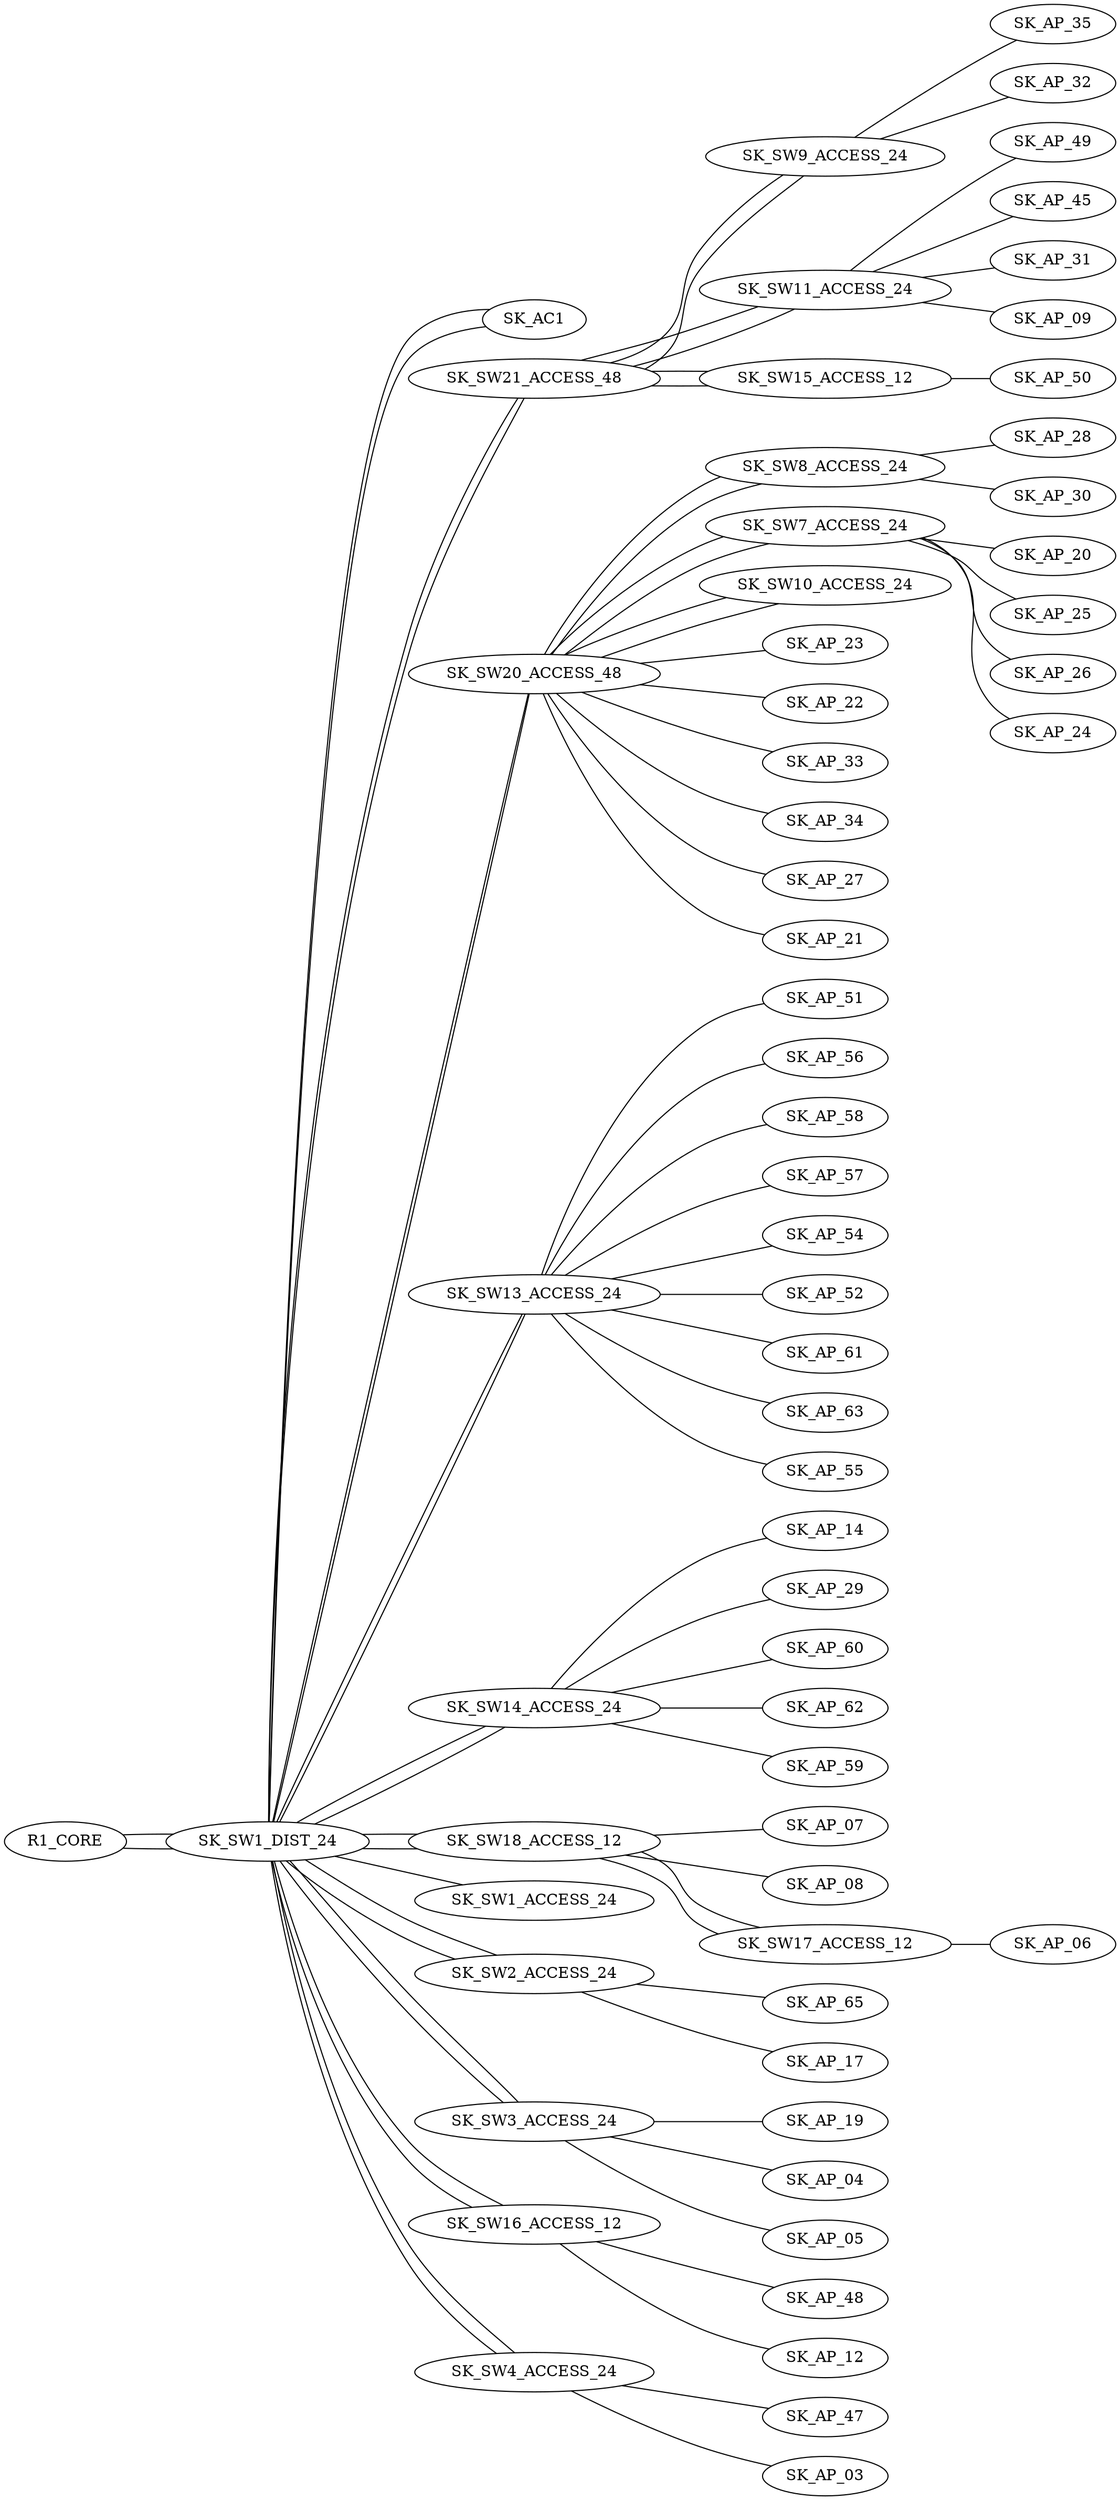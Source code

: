 graph {
rankdir=LR;
R1_CORE -- SK_SW1_DIST_24;
SK_SW1_DIST_24 --  R1_CORE;
SK_AC1 -- SK_SW1_DIST_24;
SK_SW1_DIST_24 --  SK_AC1;
SK_SW1_DIST_24 --  SK_SW21_ACCESS_48;
SK_SW1_DIST_24 --  SK_SW20_ACCESS_48;
SK_SW1_DIST_24 --  SK_SW13_ACCESS_24;
SK_SW1_DIST_24 --  SK_SW14_ACCESS_24;
SK_SW1_DIST_24 --  SK_SW18_ACCESS_12;
SK_SW1_DIST_24 --  SK_SW1_ACCESS_24;
SK_SW1_DIST_24 --  SK_SW2_ACCESS_24;
SK_SW1_DIST_24 --  SK_SW3_ACCESS_24;
SK_SW1_DIST_24 --  SK_SW16_ACCESS_12;
SK_SW1_DIST_24 --  SK_SW4_ACCESS_24;
SK_SW3_ACCESS_24 -- SK_AP_19;
SK_SW3_ACCESS_24 -- SK_AP_04;
SK_SW3_ACCESS_24 -- SK_AP_05;
SK_SW3_ACCESS_24 -- SK_SW1_DIST_24;
SK_SW2_ACCESS_24 -- SK_AP_65;
SK_SW2_ACCESS_24 -- SK_AP_17;
SK_SW2_ACCESS_24 -- SK_SW1_DIST_24;
SK_SW4_ACCESS_24 -- SK_AP_47;
SK_SW4_ACCESS_24 -- SK_AP_03;
SK_SW4_ACCESS_24 -- SK_SW1_DIST_24;
SK_SW8_ACCESS_24 -- SK_AP_28;
SK_SW8_ACCESS_24 -- SK_AP_30;
SK_SW8_ACCESS_24 -- SK_SW20_ACCESS_48;
SK_SW7_ACCESS_24 -- SK_AP_20;
SK_SW7_ACCESS_24 -- SK_AP_25;
SK_SW7_ACCESS_24 -- SK_AP_26;
SK_SW7_ACCESS_24 -- SK_AP_24;
SK_SW7_ACCESS_24 -- SK_SW20_ACCESS_48;
SK_SW9_ACCESS_24 -- SK_AP_35;
SK_SW9_ACCESS_24 -- SK_AP_32;
SK_SW9_ACCESS_24 -- SK_SW21_ACCESS_48;
SK_SW10_ACCESS_24 -- SK_SW20_ACCESS_48;
SK_SW11_ACCESS_24 -- SK_AP_49;
SK_SW11_ACCESS_24 -- SK_AP_45;
SK_SW11_ACCESS_24 -- SK_AP_31;
SK_SW11_ACCESS_24 -- SK_AP_09;
SK_SW11_ACCESS_24 -- SK_SW21_ACCESS_48;
SK_SW13_ACCESS_24 -- SK_AP_51;
SK_SW13_ACCESS_24 -- SK_AP_56;
SK_SW13_ACCESS_24 -- SK_AP_58;
SK_SW13_ACCESS_24 -- SK_AP_57;
SK_SW13_ACCESS_24 -- SK_AP_54;
SK_SW13_ACCESS_24 -- SK_AP_52;
SK_SW13_ACCESS_24 -- SK_AP_61;
SK_SW13_ACCESS_24 -- SK_AP_63;
SK_SW13_ACCESS_24 -- SK_AP_55;
SK_SW13_ACCESS_24 -- SK_SW1_DIST_24;
SK_SW14_ACCESS_24 -- SK_AP_14;
SK_SW14_ACCESS_24 -- SK_AP_29;
SK_SW14_ACCESS_24 -- SK_AP_60;
SK_SW14_ACCESS_24 -- SK_AP_62;
SK_SW14_ACCESS_24 -- SK_AP_59;
SK_SW14_ACCESS_24 -- SK_SW1_DIST_24;
SK_SW15_ACCESS_12 -- SK_AP_50;
SK_SW15_ACCESS_12 -- SK_SW21_ACCESS_48;
SK_SW18_ACCESS_12 -- SK_AP_07;
SK_SW18_ACCESS_12 -- SK_AP_08;
SK_SW18_ACCESS_12 -- SK_SW17_ACCESS_12;
SK_SW18_ACCESS_12 -- SK_SW1_DIST_24;
SK_SW16_ACCESS_12 -- SK_AP_48;
SK_SW16_ACCESS_12 -- SK_AP_12;
SK_SW16_ACCESS_12 -- SK_SW1_DIST_24;
SK_SW17_ACCESS_12 -- SK_AP_06;
SK_SW17_ACCESS_12 -- SK_SW18_ACCESS_12;
SK_SW20_ACCESS_48 -- SK_AP_23;
SK_SW20_ACCESS_48 -- SK_AP_22;
SK_SW20_ACCESS_48 -- SK_AP_33;
SK_SW20_ACCESS_48 -- SK_AP_34;
SK_SW20_ACCESS_48 -- SK_AP_27;
SK_SW20_ACCESS_48 -- SK_AP_21;
SK_SW20_ACCESS_48 -- SK_SW1_DIST_24;
SK_SW20_ACCESS_48 -- SK_SW7_ACCESS_24;
SK_SW20_ACCESS_48 -- SK_SW8_ACCESS_24;
SK_SW20_ACCESS_48 -- SK_SW10_ACCESS_24;
SK_SW21_ACCESS_48 -- SK_SW1_DIST_24;
SK_SW21_ACCESS_48 -- SK_SW9_ACCESS_24;
SK_SW21_ACCESS_48 -- SK_SW11_ACCESS_24;
SK_SW21_ACCESS_48 -- SK_SW15_ACCESS_12;
}

